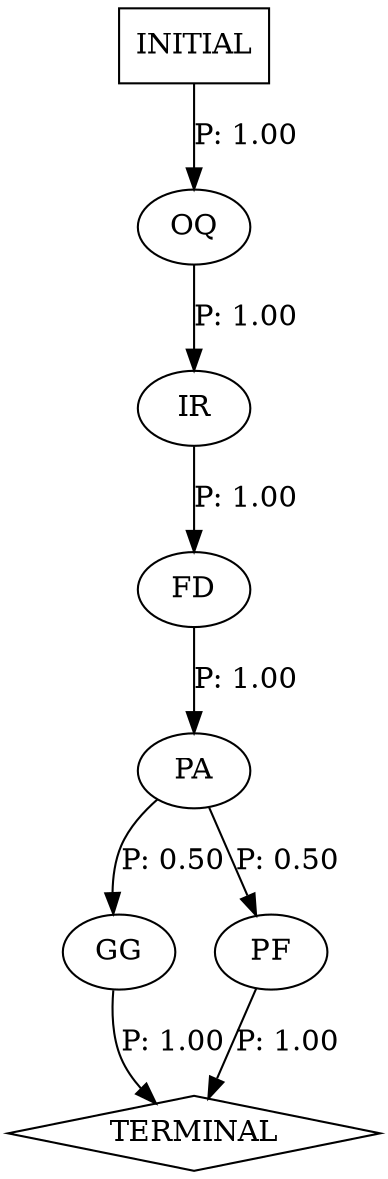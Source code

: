digraph G {
  0 [label="FD"];
  1 [label="GG"];
  2 [label="IR"];
  3 [label="OQ"];
  4 [label="PA"];
  5 [label="PF"];
  6 [label="TERMINAL",shape=diamond];
  7 [label="INITIAL",shape=box];
0->4 [label="P: 1.00"];
1->6 [label="P: 1.00"];
2->0 [label="P: 1.00"];
3->2 [label="P: 1.00"];
4->1 [label="P: 0.50"];
4->5 [label="P: 0.50"];
5->6 [label="P: 1.00"];
7->3 [label="P: 1.00"];
}
